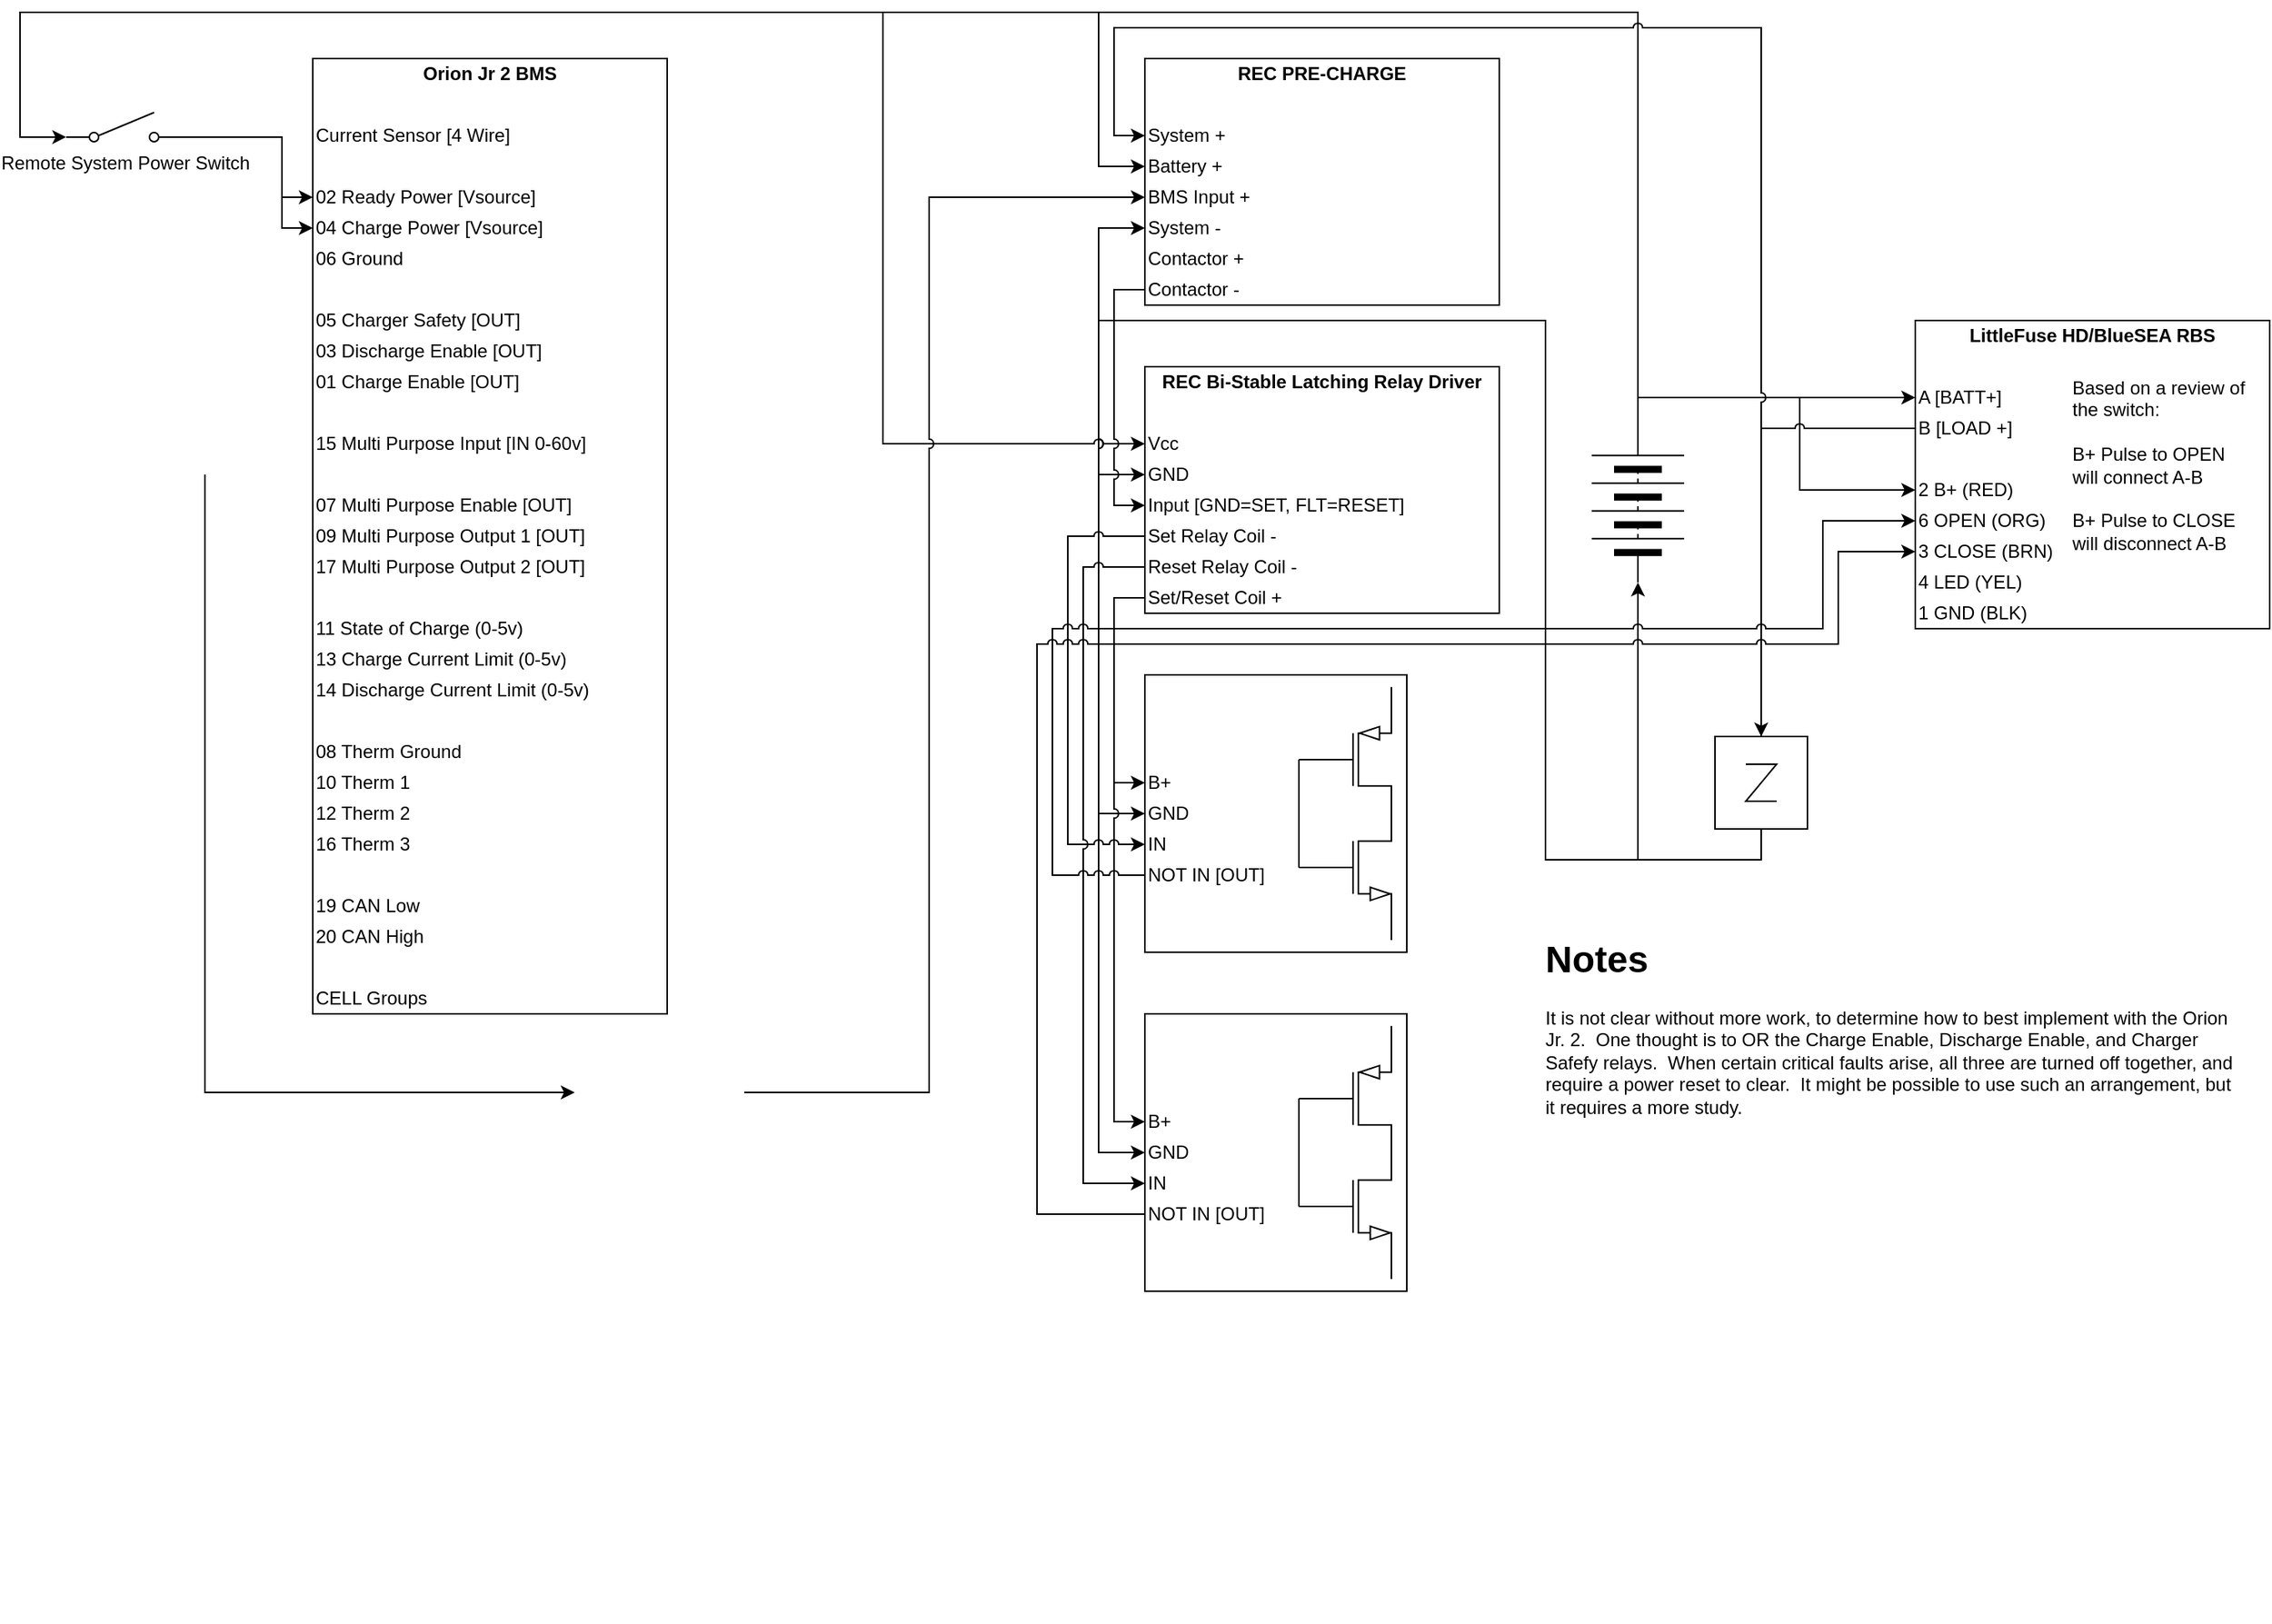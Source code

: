 <mxfile version="13.4.5" type="device"><diagram id="niUPnCOaJLG_jk_p79hX" name="Page-1"><mxGraphModel dx="3227" dy="1563" grid="1" gridSize="10" guides="1" tooltips="1" connect="1" arrows="1" fold="1" page="1" pageScale="1" pageWidth="850" pageHeight="1100" math="0" shadow="0"><root><mxCell id="0"/><mxCell id="1" parent="0"/><mxCell id="AgAAqXKB2tefLnuZM439-131" style="edgeStyle=orthogonalEdgeStyle;rounded=0;jumpStyle=arc;orthogonalLoop=1;jettySize=auto;html=1;exitX=0.5;exitY=1;exitDx=0;exitDy=0;exitPerimeter=0;entryX=0;entryY=0.5;entryDx=0;entryDy=0;" edge="1" parent="1" source="AgAAqXKB2tefLnuZM439-72" target="AgAAqXKB2tefLnuZM439-67"><mxGeometry relative="1" as="geometry"><Array as="points"><mxPoint x="340" y="575"/><mxPoint x="200" y="575"/><mxPoint x="200" y="225"/><mxPoint x="-90" y="225"/><mxPoint x="-90" y="765"/></Array></mxGeometry></mxCell><mxCell id="AgAAqXKB2tefLnuZM439-19" value="" style="group" vertex="1" connectable="0" parent="1"><mxGeometry x="-60" y="55" width="230" height="160" as="geometry"/></mxCell><mxCell id="AgAAqXKB2tefLnuZM439-20" value="" style="group" vertex="1" connectable="0" parent="AgAAqXKB2tefLnuZM439-19"><mxGeometry width="230" height="160" as="geometry"/></mxCell><mxCell id="AgAAqXKB2tefLnuZM439-21" value="" style="rounded=0;whiteSpace=wrap;html=1;" vertex="1" parent="AgAAqXKB2tefLnuZM439-20"><mxGeometry width="230" height="160" as="geometry"/></mxCell><mxCell id="AgAAqXKB2tefLnuZM439-22" value="Contactor -" style="text;html=1;strokeColor=none;fillColor=none;align=left;verticalAlign=middle;whiteSpace=wrap;rounded=0;" vertex="1" parent="AgAAqXKB2tefLnuZM439-20"><mxGeometry y="140" width="200" height="20" as="geometry"/></mxCell><mxCell id="AgAAqXKB2tefLnuZM439-23" value="System +" style="text;html=1;strokeColor=none;fillColor=none;align=left;verticalAlign=middle;whiteSpace=wrap;rounded=0;" vertex="1" parent="AgAAqXKB2tefLnuZM439-20"><mxGeometry y="40" width="200" height="20" as="geometry"/></mxCell><mxCell id="AgAAqXKB2tefLnuZM439-24" value="Contactor +" style="text;html=1;strokeColor=none;fillColor=none;align=left;verticalAlign=middle;whiteSpace=wrap;rounded=0;" vertex="1" parent="AgAAqXKB2tefLnuZM439-20"><mxGeometry y="120" width="200" height="20" as="geometry"/></mxCell><mxCell id="AgAAqXKB2tefLnuZM439-25" value="Battery +" style="text;html=1;strokeColor=none;fillColor=none;align=left;verticalAlign=middle;whiteSpace=wrap;rounded=0;" vertex="1" parent="AgAAqXKB2tefLnuZM439-20"><mxGeometry y="60" width="200" height="20" as="geometry"/></mxCell><mxCell id="AgAAqXKB2tefLnuZM439-26" value="System -" style="text;html=1;strokeColor=none;fillColor=none;align=left;verticalAlign=middle;whiteSpace=wrap;rounded=0;" vertex="1" parent="AgAAqXKB2tefLnuZM439-20"><mxGeometry y="100" width="200" height="20" as="geometry"/></mxCell><mxCell id="AgAAqXKB2tefLnuZM439-27" value="BMS Input +" style="text;html=1;strokeColor=none;fillColor=none;align=left;verticalAlign=middle;whiteSpace=wrap;rounded=0;" vertex="1" parent="AgAAqXKB2tefLnuZM439-20"><mxGeometry y="80" width="200" height="20" as="geometry"/></mxCell><mxCell id="AgAAqXKB2tefLnuZM439-28" value="&lt;b&gt;REC PRE-CHARGE&lt;/b&gt;" style="text;html=1;strokeColor=none;fillColor=none;align=center;verticalAlign=middle;whiteSpace=wrap;rounded=0;" vertex="1" parent="AgAAqXKB2tefLnuZM439-20"><mxGeometry width="230" height="20" as="geometry"/></mxCell><mxCell id="AgAAqXKB2tefLnuZM439-29" value="" style="group" vertex="1" connectable="0" parent="1"><mxGeometry x="-60" y="255" width="230" height="160" as="geometry"/></mxCell><mxCell id="AgAAqXKB2tefLnuZM439-30" value="" style="group" vertex="1" connectable="0" parent="AgAAqXKB2tefLnuZM439-29"><mxGeometry width="230" height="160" as="geometry"/></mxCell><mxCell id="AgAAqXKB2tefLnuZM439-31" value="" style="group" vertex="1" connectable="0" parent="AgAAqXKB2tefLnuZM439-30"><mxGeometry width="230" height="160" as="geometry"/></mxCell><mxCell id="AgAAqXKB2tefLnuZM439-32" value="" style="rounded=0;whiteSpace=wrap;html=1;" vertex="1" parent="AgAAqXKB2tefLnuZM439-31"><mxGeometry width="230" height="160" as="geometry"/></mxCell><mxCell id="AgAAqXKB2tefLnuZM439-33" value="Set/Reset Coil +" style="text;html=1;strokeColor=none;fillColor=none;align=left;verticalAlign=middle;whiteSpace=wrap;rounded=0;" vertex="1" parent="AgAAqXKB2tefLnuZM439-31"><mxGeometry y="140" width="200" height="20" as="geometry"/></mxCell><mxCell id="AgAAqXKB2tefLnuZM439-34" value="Vcc" style="text;html=1;strokeColor=none;fillColor=none;align=left;verticalAlign=middle;whiteSpace=wrap;rounded=0;" vertex="1" parent="AgAAqXKB2tefLnuZM439-31"><mxGeometry y="40" width="200" height="20" as="geometry"/></mxCell><mxCell id="AgAAqXKB2tefLnuZM439-35" value="Reset Relay Coil -" style="text;html=1;strokeColor=none;fillColor=none;align=left;verticalAlign=middle;whiteSpace=wrap;rounded=0;" vertex="1" parent="AgAAqXKB2tefLnuZM439-31"><mxGeometry y="120" width="200" height="20" as="geometry"/></mxCell><mxCell id="AgAAqXKB2tefLnuZM439-36" value="GND" style="text;html=1;strokeColor=none;fillColor=none;align=left;verticalAlign=middle;whiteSpace=wrap;rounded=0;" vertex="1" parent="AgAAqXKB2tefLnuZM439-31"><mxGeometry y="60" width="200" height="20" as="geometry"/></mxCell><mxCell id="AgAAqXKB2tefLnuZM439-37" value="Set Relay Coil -" style="text;html=1;strokeColor=none;fillColor=none;align=left;verticalAlign=middle;whiteSpace=wrap;rounded=0;" vertex="1" parent="AgAAqXKB2tefLnuZM439-31"><mxGeometry y="100" width="200" height="20" as="geometry"/></mxCell><mxCell id="AgAAqXKB2tefLnuZM439-38" value="Input [GND=SET, FLT=RESET]" style="text;html=1;strokeColor=none;fillColor=none;align=left;verticalAlign=middle;whiteSpace=wrap;rounded=0;" vertex="1" parent="AgAAqXKB2tefLnuZM439-31"><mxGeometry y="80" width="200" height="20" as="geometry"/></mxCell><mxCell id="AgAAqXKB2tefLnuZM439-39" value="&lt;b&gt;REC Bi-Stable Latching Relay Driver&lt;/b&gt;" style="text;html=1;strokeColor=none;fillColor=none;align=center;verticalAlign=middle;whiteSpace=wrap;rounded=0;" vertex="1" parent="AgAAqXKB2tefLnuZM439-31"><mxGeometry width="230" height="20" as="geometry"/></mxCell><mxCell id="AgAAqXKB2tefLnuZM439-40" value="" style="group" vertex="1" connectable="0" parent="1"><mxGeometry x="440" y="225.0" width="230" height="200" as="geometry"/></mxCell><mxCell id="AgAAqXKB2tefLnuZM439-41" value="" style="rounded=0;whiteSpace=wrap;html=1;" vertex="1" parent="AgAAqXKB2tefLnuZM439-40"><mxGeometry width="230" height="200" as="geometry"/></mxCell><mxCell id="AgAAqXKB2tefLnuZM439-42" value="3 CLOSE (BRN)" style="text;html=1;strokeColor=none;fillColor=none;align=left;verticalAlign=middle;whiteSpace=wrap;rounded=0;" vertex="1" parent="AgAAqXKB2tefLnuZM439-40"><mxGeometry y="140" width="200" height="20" as="geometry"/></mxCell><mxCell id="AgAAqXKB2tefLnuZM439-43" value="A [BATT+]" style="text;html=1;strokeColor=none;fillColor=none;align=left;verticalAlign=middle;whiteSpace=wrap;rounded=0;" vertex="1" parent="AgAAqXKB2tefLnuZM439-40"><mxGeometry y="40" width="200" height="20" as="geometry"/></mxCell><mxCell id="AgAAqXKB2tefLnuZM439-44" value="6 OPEN (ORG)" style="text;html=1;strokeColor=none;fillColor=none;align=left;verticalAlign=middle;whiteSpace=wrap;rounded=0;" vertex="1" parent="AgAAqXKB2tefLnuZM439-40"><mxGeometry y="120" width="200" height="20" as="geometry"/></mxCell><mxCell id="AgAAqXKB2tefLnuZM439-45" value="B [LOAD +]" style="text;html=1;strokeColor=none;fillColor=none;align=left;verticalAlign=middle;whiteSpace=wrap;rounded=0;" vertex="1" parent="AgAAqXKB2tefLnuZM439-40"><mxGeometry y="60" width="200" height="20" as="geometry"/></mxCell><mxCell id="AgAAqXKB2tefLnuZM439-46" value="2 B+ (RED)" style="text;html=1;strokeColor=none;fillColor=none;align=left;verticalAlign=middle;whiteSpace=wrap;rounded=0;" vertex="1" parent="AgAAqXKB2tefLnuZM439-40"><mxGeometry y="100" width="200" height="20" as="geometry"/></mxCell><mxCell id="AgAAqXKB2tefLnuZM439-47" value="&lt;b&gt;LittleFuse HD/BlueSEA RBS&lt;/b&gt;" style="text;html=1;strokeColor=none;fillColor=none;align=center;verticalAlign=middle;whiteSpace=wrap;rounded=0;" vertex="1" parent="AgAAqXKB2tefLnuZM439-40"><mxGeometry width="230" height="20" as="geometry"/></mxCell><mxCell id="AgAAqXKB2tefLnuZM439-48" value="1 GND (BLK)" style="text;html=1;strokeColor=none;fillColor=none;align=left;verticalAlign=middle;whiteSpace=wrap;rounded=0;" vertex="1" parent="AgAAqXKB2tefLnuZM439-40"><mxGeometry y="180" width="200" height="20" as="geometry"/></mxCell><mxCell id="AgAAqXKB2tefLnuZM439-49" value="4 LED (YEL)" style="text;html=1;strokeColor=none;fillColor=none;align=left;verticalAlign=middle;whiteSpace=wrap;rounded=0;" vertex="1" parent="AgAAqXKB2tefLnuZM439-40"><mxGeometry y="160" width="200" height="20" as="geometry"/></mxCell><mxCell id="AgAAqXKB2tefLnuZM439-50" value="Based on a review of the switch:&lt;br&gt;&lt;br&gt;B+ Pulse to OPEN will connect A-B&lt;br&gt;&lt;br&gt;B+ Pulse to CLOSE will disconnect A-B" style="text;html=1;strokeColor=none;fillColor=none;align=left;verticalAlign=top;whiteSpace=wrap;rounded=0;" vertex="1" parent="AgAAqXKB2tefLnuZM439-40"><mxGeometry x="100" y="30" width="120" height="160" as="geometry"/></mxCell><mxCell id="AgAAqXKB2tefLnuZM439-51" value="" style="group" vertex="1" connectable="0" parent="1"><mxGeometry x="-60" y="455.0" width="170" height="180" as="geometry"/></mxCell><mxCell id="AgAAqXKB2tefLnuZM439-52" value="" style="rounded=0;whiteSpace=wrap;html=1;align=left;" vertex="1" parent="AgAAqXKB2tefLnuZM439-51"><mxGeometry width="170" height="180" as="geometry"/></mxCell><mxCell id="AgAAqXKB2tefLnuZM439-53" value="" style="verticalLabelPosition=bottom;shadow=0;dashed=0;align=center;html=1;verticalAlign=top;shape=mxgraph.electrical.transistors.pmos;pointerEvents=1;" vertex="1" parent="AgAAqXKB2tefLnuZM439-51"><mxGeometry x="100" y="5" width="60" height="100" as="geometry"/></mxCell><mxCell id="AgAAqXKB2tefLnuZM439-54" style="edgeStyle=none;rounded=0;orthogonalLoop=1;jettySize=auto;html=1;exitX=0;exitY=0.5;exitDx=0;exitDy=0;exitPerimeter=0;entryX=0;entryY=0.5;entryDx=0;entryDy=0;entryPerimeter=0;endArrow=none;endFill=0;" edge="1" parent="AgAAqXKB2tefLnuZM439-51" source="AgAAqXKB2tefLnuZM439-55" target="AgAAqXKB2tefLnuZM439-53"><mxGeometry relative="1" as="geometry"/></mxCell><mxCell id="AgAAqXKB2tefLnuZM439-55" value="" style="verticalLabelPosition=bottom;shadow=0;dashed=0;align=center;html=1;verticalAlign=top;shape=mxgraph.electrical.transistors.nmos;pointerEvents=1;" vertex="1" parent="AgAAqXKB2tefLnuZM439-51"><mxGeometry x="100" y="75" width="60" height="100" as="geometry"/></mxCell><mxCell id="AgAAqXKB2tefLnuZM439-56" value="B+" style="text;html=1;strokeColor=none;fillColor=none;align=left;verticalAlign=middle;whiteSpace=wrap;rounded=0;" vertex="1" parent="AgAAqXKB2tefLnuZM439-51"><mxGeometry y="60" width="70" height="20" as="geometry"/></mxCell><mxCell id="AgAAqXKB2tefLnuZM439-57" value="GND" style="text;html=1;strokeColor=none;fillColor=none;align=left;verticalAlign=middle;whiteSpace=wrap;rounded=0;" vertex="1" parent="AgAAqXKB2tefLnuZM439-51"><mxGeometry y="80" width="70" height="20" as="geometry"/></mxCell><mxCell id="AgAAqXKB2tefLnuZM439-58" value="NOT IN [OUT]" style="text;html=1;strokeColor=none;fillColor=none;align=left;verticalAlign=middle;whiteSpace=wrap;rounded=0;" vertex="1" parent="AgAAqXKB2tefLnuZM439-51"><mxGeometry y="120" width="90" height="20" as="geometry"/></mxCell><mxCell id="AgAAqXKB2tefLnuZM439-59" value="IN" style="text;html=1;strokeColor=none;fillColor=none;align=left;verticalAlign=middle;whiteSpace=wrap;rounded=0;" vertex="1" parent="AgAAqXKB2tefLnuZM439-51"><mxGeometry y="100" width="70" height="20" as="geometry"/></mxCell><mxCell id="AgAAqXKB2tefLnuZM439-61" value="" style="group" vertex="1" connectable="0" parent="1"><mxGeometry x="-60" y="675.0" width="170" height="180" as="geometry"/></mxCell><mxCell id="AgAAqXKB2tefLnuZM439-62" value="" style="rounded=0;whiteSpace=wrap;html=1;align=left;" vertex="1" parent="AgAAqXKB2tefLnuZM439-61"><mxGeometry width="170" height="180" as="geometry"/></mxCell><mxCell id="AgAAqXKB2tefLnuZM439-63" value="" style="verticalLabelPosition=bottom;shadow=0;dashed=0;align=center;html=1;verticalAlign=top;shape=mxgraph.electrical.transistors.pmos;pointerEvents=1;" vertex="1" parent="AgAAqXKB2tefLnuZM439-61"><mxGeometry x="100" y="5" width="60" height="100" as="geometry"/></mxCell><mxCell id="AgAAqXKB2tefLnuZM439-64" style="edgeStyle=none;rounded=0;orthogonalLoop=1;jettySize=auto;html=1;exitX=0;exitY=0.5;exitDx=0;exitDy=0;exitPerimeter=0;entryX=0;entryY=0.5;entryDx=0;entryDy=0;entryPerimeter=0;endArrow=none;endFill=0;" edge="1" parent="AgAAqXKB2tefLnuZM439-61" source="AgAAqXKB2tefLnuZM439-65" target="AgAAqXKB2tefLnuZM439-63"><mxGeometry relative="1" as="geometry"/></mxCell><mxCell id="AgAAqXKB2tefLnuZM439-65" value="" style="verticalLabelPosition=bottom;shadow=0;dashed=0;align=center;html=1;verticalAlign=top;shape=mxgraph.electrical.transistors.nmos;pointerEvents=1;" vertex="1" parent="AgAAqXKB2tefLnuZM439-61"><mxGeometry x="100" y="75" width="60" height="100" as="geometry"/></mxCell><mxCell id="AgAAqXKB2tefLnuZM439-66" value="B+" style="text;html=1;strokeColor=none;fillColor=none;align=left;verticalAlign=middle;whiteSpace=wrap;rounded=0;" vertex="1" parent="AgAAqXKB2tefLnuZM439-61"><mxGeometry y="60" width="70" height="20" as="geometry"/></mxCell><mxCell id="AgAAqXKB2tefLnuZM439-67" value="GND" style="text;html=1;strokeColor=none;fillColor=none;align=left;verticalAlign=middle;whiteSpace=wrap;rounded=0;" vertex="1" parent="AgAAqXKB2tefLnuZM439-61"><mxGeometry y="80" width="70" height="20" as="geometry"/></mxCell><mxCell id="AgAAqXKB2tefLnuZM439-68" value="NOT IN [OUT]" style="text;html=1;strokeColor=none;fillColor=none;align=left;verticalAlign=middle;whiteSpace=wrap;rounded=0;" vertex="1" parent="AgAAqXKB2tefLnuZM439-61"><mxGeometry y="120" width="90" height="20" as="geometry"/></mxCell><mxCell id="AgAAqXKB2tefLnuZM439-69" value="IN" style="text;html=1;strokeColor=none;fillColor=none;align=left;verticalAlign=middle;whiteSpace=wrap;rounded=0;" vertex="1" parent="AgAAqXKB2tefLnuZM439-61"><mxGeometry y="100" width="70" height="20" as="geometry"/></mxCell><mxCell id="AgAAqXKB2tefLnuZM439-71" style="edgeStyle=orthogonalEdgeStyle;rounded=0;orthogonalLoop=1;jettySize=auto;html=1;exitX=1;exitY=0.5;exitDx=0;exitDy=0;entryX=0;entryY=0.5;entryDx=0;entryDy=0;" edge="1" parent="1" source="AgAAqXKB2tefLnuZM439-70" target="AgAAqXKB2tefLnuZM439-43"><mxGeometry relative="1" as="geometry"/></mxCell><mxCell id="AgAAqXKB2tefLnuZM439-77" style="edgeStyle=orthogonalEdgeStyle;rounded=0;jumpStyle=arc;orthogonalLoop=1;jettySize=auto;html=1;exitX=1;exitY=0.5;exitDx=0;exitDy=0;entryX=0;entryY=0.5;entryDx=0;entryDy=0;" edge="1" parent="1" source="AgAAqXKB2tefLnuZM439-70" target="AgAAqXKB2tefLnuZM439-25"><mxGeometry relative="1" as="geometry"><mxPoint x="210" y="205" as="targetPoint"/><Array as="points"><mxPoint x="260" y="25"/><mxPoint x="-90" y="25"/><mxPoint x="-90" y="125"/></Array></mxGeometry></mxCell><mxCell id="AgAAqXKB2tefLnuZM439-81" style="edgeStyle=orthogonalEdgeStyle;rounded=0;jumpStyle=arc;orthogonalLoop=1;jettySize=auto;html=1;exitX=1;exitY=0.5;exitDx=0;exitDy=0;entryX=0;entryY=0.84;entryDx=0;entryDy=0;entryPerimeter=0;" edge="1" parent="1" source="AgAAqXKB2tefLnuZM439-70" target="AgAAqXKB2tefLnuZM439-78"><mxGeometry relative="1" as="geometry"><mxPoint x="-670" y="25" as="targetPoint"/><Array as="points"><mxPoint x="260" y="25"/><mxPoint x="-790" y="25"/><mxPoint x="-790" y="106"/></Array></mxGeometry></mxCell><mxCell id="AgAAqXKB2tefLnuZM439-84" style="edgeStyle=orthogonalEdgeStyle;rounded=0;jumpStyle=arc;orthogonalLoop=1;jettySize=auto;html=1;exitX=1;exitY=0.5;exitDx=0;exitDy=0;entryX=0;entryY=0.5;entryDx=0;entryDy=0;" edge="1" parent="1" source="AgAAqXKB2tefLnuZM439-70" target="AgAAqXKB2tefLnuZM439-34"><mxGeometry relative="1" as="geometry"><Array as="points"><mxPoint x="260" y="25"/><mxPoint x="-230" y="25"/><mxPoint x="-230" y="305"/></Array></mxGeometry></mxCell><mxCell id="AgAAqXKB2tefLnuZM439-97" style="edgeStyle=orthogonalEdgeStyle;rounded=0;jumpStyle=arc;orthogonalLoop=1;jettySize=auto;html=1;exitX=1;exitY=0.5;exitDx=0;exitDy=0;entryX=0;entryY=0.5;entryDx=0;entryDy=0;" edge="1" parent="1" source="AgAAqXKB2tefLnuZM439-70" target="AgAAqXKB2tefLnuZM439-46"><mxGeometry relative="1" as="geometry"/></mxCell><mxCell id="AgAAqXKB2tefLnuZM439-70" value="" style="pointerEvents=1;verticalLabelPosition=bottom;shadow=0;dashed=0;align=center;html=1;verticalAlign=top;shape=mxgraph.electrical.miscellaneous.batteryStack;rotation=-90;" vertex="1" parent="1"><mxGeometry x="210" y="315" width="100" height="60" as="geometry"/></mxCell><mxCell id="AgAAqXKB2tefLnuZM439-74" style="edgeStyle=orthogonalEdgeStyle;rounded=0;orthogonalLoop=1;jettySize=auto;html=1;exitX=0.5;exitY=1;exitDx=0;exitDy=0;exitPerimeter=0;entryX=0;entryY=0.5;entryDx=0;entryDy=0;" edge="1" parent="1" source="AgAAqXKB2tefLnuZM439-72" target="AgAAqXKB2tefLnuZM439-70"><mxGeometry relative="1" as="geometry"/></mxCell><mxCell id="AgAAqXKB2tefLnuZM439-76" style="edgeStyle=orthogonalEdgeStyle;rounded=0;orthogonalLoop=1;jettySize=auto;html=1;exitX=0.5;exitY=0;exitDx=0;exitDy=0;exitPerimeter=0;entryX=0;entryY=0.5;entryDx=0;entryDy=0;jumpStyle=arc;" edge="1" parent="1" source="AgAAqXKB2tefLnuZM439-72" target="AgAAqXKB2tefLnuZM439-23"><mxGeometry relative="1" as="geometry"><Array as="points"><mxPoint x="340" y="35"/><mxPoint x="-80" y="35"/><mxPoint x="-80" y="105"/></Array></mxGeometry></mxCell><mxCell id="AgAAqXKB2tefLnuZM439-82" style="edgeStyle=orthogonalEdgeStyle;rounded=0;jumpStyle=arc;orthogonalLoop=1;jettySize=auto;html=1;exitX=0.5;exitY=1;exitDx=0;exitDy=0;exitPerimeter=0;entryX=0;entryY=0.5;entryDx=0;entryDy=0;" edge="1" parent="1" source="AgAAqXKB2tefLnuZM439-72" target="AgAAqXKB2tefLnuZM439-26"><mxGeometry relative="1" as="geometry"><Array as="points"><mxPoint x="340" y="575"/><mxPoint x="200" y="575"/><mxPoint x="200" y="225"/><mxPoint x="-90" y="225"/><mxPoint x="-90" y="165"/></Array></mxGeometry></mxCell><mxCell id="AgAAqXKB2tefLnuZM439-128" style="edgeStyle=orthogonalEdgeStyle;rounded=0;jumpStyle=arc;orthogonalLoop=1;jettySize=auto;html=1;exitX=0.5;exitY=1;exitDx=0;exitDy=0;exitPerimeter=0;entryX=0;entryY=0.5;entryDx=0;entryDy=0;" edge="1" parent="1" source="AgAAqXKB2tefLnuZM439-72" target="AgAAqXKB2tefLnuZM439-36"><mxGeometry relative="1" as="geometry"><Array as="points"><mxPoint x="340" y="575"/><mxPoint x="200" y="575"/><mxPoint x="200" y="225"/><mxPoint x="-90" y="225"/><mxPoint x="-90" y="325"/></Array></mxGeometry></mxCell><mxCell id="AgAAqXKB2tefLnuZM439-130" style="edgeStyle=orthogonalEdgeStyle;rounded=0;jumpStyle=arc;orthogonalLoop=1;jettySize=auto;html=1;exitX=0.5;exitY=1;exitDx=0;exitDy=0;exitPerimeter=0;entryX=0;entryY=0.5;entryDx=0;entryDy=0;" edge="1" parent="1" source="AgAAqXKB2tefLnuZM439-72" target="AgAAqXKB2tefLnuZM439-57"><mxGeometry relative="1" as="geometry"><Array as="points"><mxPoint x="340" y="575"/><mxPoint x="200" y="575"/><mxPoint x="200" y="225"/><mxPoint x="-90" y="225"/><mxPoint x="-90" y="545"/></Array></mxGeometry></mxCell><mxCell id="AgAAqXKB2tefLnuZM439-72" value="" style="pointerEvents=1;verticalLabelPosition=bottom;shadow=0;dashed=0;align=center;html=1;verticalAlign=top;shape=mxgraph.electrical.miscellaneous.generic_component" vertex="1" parent="1"><mxGeometry x="310" y="495" width="60" height="60" as="geometry"/></mxCell><mxCell id="AgAAqXKB2tefLnuZM439-73" style="edgeStyle=orthogonalEdgeStyle;rounded=0;orthogonalLoop=1;jettySize=auto;html=1;exitX=0;exitY=0.5;exitDx=0;exitDy=0;entryX=0.5;entryY=0;entryDx=0;entryDy=0;entryPerimeter=0;jumpStyle=arc;" edge="1" parent="1" source="AgAAqXKB2tefLnuZM439-45" target="AgAAqXKB2tefLnuZM439-72"><mxGeometry relative="1" as="geometry"/></mxCell><mxCell id="AgAAqXKB2tefLnuZM439-79" style="edgeStyle=orthogonalEdgeStyle;rounded=0;jumpStyle=arc;orthogonalLoop=1;jettySize=auto;html=1;entryX=0;entryY=0.5;entryDx=0;entryDy=0;" edge="1" parent="1" target="AgAAqXKB2tefLnuZM439-27"><mxGeometry relative="1" as="geometry"><mxPoint x="-320" y="726" as="sourcePoint"/><Array as="points"><mxPoint x="-200" y="726"/><mxPoint x="-200" y="145"/></Array></mxGeometry></mxCell><mxCell id="AgAAqXKB2tefLnuZM439-157" style="edgeStyle=orthogonalEdgeStyle;rounded=0;jumpStyle=arc;orthogonalLoop=1;jettySize=auto;html=1;exitX=1;exitY=0.84;exitDx=0;exitDy=0;exitPerimeter=0;entryX=0;entryY=0.5;entryDx=0;entryDy=0;" edge="1" parent="1" source="AgAAqXKB2tefLnuZM439-78" target="AgAAqXKB2tefLnuZM439-136"><mxGeometry relative="1" as="geometry"><Array as="points"><mxPoint x="-620" y="106"/><mxPoint x="-620" y="145"/></Array></mxGeometry></mxCell><mxCell id="AgAAqXKB2tefLnuZM439-158" style="edgeStyle=orthogonalEdgeStyle;rounded=0;jumpStyle=arc;orthogonalLoop=1;jettySize=auto;html=1;exitX=1;exitY=0.84;exitDx=0;exitDy=0;exitPerimeter=0;entryX=0;entryY=0.5;entryDx=0;entryDy=0;" edge="1" parent="1" source="AgAAqXKB2tefLnuZM439-78" target="AgAAqXKB2tefLnuZM439-138"><mxGeometry relative="1" as="geometry"><Array as="points"><mxPoint x="-620" y="106"/><mxPoint x="-620" y="165"/></Array></mxGeometry></mxCell><mxCell id="AgAAqXKB2tefLnuZM439-78" value="Remote System Power Switch" style="pointerEvents=1;verticalLabelPosition=bottom;shadow=0;dashed=0;align=center;html=1;verticalAlign=top;shape=mxgraph.electrical.electro-mechanical.simple_switch;" vertex="1" parent="1"><mxGeometry x="-760" y="90" width="75" height="19" as="geometry"/></mxCell><mxCell id="AgAAqXKB2tefLnuZM439-88" style="edgeStyle=orthogonalEdgeStyle;rounded=0;jumpStyle=arc;orthogonalLoop=1;jettySize=auto;html=1;exitX=0;exitY=0.5;exitDx=0;exitDy=0;entryX=0;entryY=0.5;entryDx=0;entryDy=0;" edge="1" parent="1" source="AgAAqXKB2tefLnuZM439-33" target="AgAAqXKB2tefLnuZM439-56"><mxGeometry relative="1" as="geometry"/></mxCell><mxCell id="AgAAqXKB2tefLnuZM439-89" style="edgeStyle=orthogonalEdgeStyle;rounded=0;jumpStyle=arc;orthogonalLoop=1;jettySize=auto;html=1;exitX=0;exitY=0.5;exitDx=0;exitDy=0;entryX=0;entryY=0.5;entryDx=0;entryDy=0;" edge="1" parent="1" source="AgAAqXKB2tefLnuZM439-33" target="AgAAqXKB2tefLnuZM439-66"><mxGeometry relative="1" as="geometry"/></mxCell><mxCell id="AgAAqXKB2tefLnuZM439-90" style="edgeStyle=orthogonalEdgeStyle;rounded=0;jumpStyle=arc;orthogonalLoop=1;jettySize=auto;html=1;exitX=0;exitY=0.5;exitDx=0;exitDy=0;entryX=0;entryY=0.5;entryDx=0;entryDy=0;" edge="1" parent="1" source="AgAAqXKB2tefLnuZM439-37" target="AgAAqXKB2tefLnuZM439-59"><mxGeometry relative="1" as="geometry"><Array as="points"><mxPoint x="-110" y="365"/><mxPoint x="-110" y="565"/></Array></mxGeometry></mxCell><mxCell id="AgAAqXKB2tefLnuZM439-91" style="edgeStyle=orthogonalEdgeStyle;rounded=0;jumpStyle=arc;orthogonalLoop=1;jettySize=auto;html=1;exitX=0;exitY=0.5;exitDx=0;exitDy=0;entryX=0;entryY=0.5;entryDx=0;entryDy=0;" edge="1" parent="1" source="AgAAqXKB2tefLnuZM439-35" target="AgAAqXKB2tefLnuZM439-69"><mxGeometry relative="1" as="geometry"><Array as="points"><mxPoint x="-100" y="385"/><mxPoint x="-100" y="785"/></Array></mxGeometry></mxCell><mxCell id="AgAAqXKB2tefLnuZM439-95" style="edgeStyle=orthogonalEdgeStyle;rounded=0;jumpStyle=arc;orthogonalLoop=1;jettySize=auto;html=1;exitX=0;exitY=0.5;exitDx=0;exitDy=0;entryX=0;entryY=0.5;entryDx=0;entryDy=0;" edge="1" parent="1" source="AgAAqXKB2tefLnuZM439-58" target="AgAAqXKB2tefLnuZM439-44"><mxGeometry relative="1" as="geometry"><Array as="points"><mxPoint x="-120" y="585"/><mxPoint x="-120" y="425"/><mxPoint x="380" y="425"/><mxPoint x="380" y="355"/></Array></mxGeometry></mxCell><mxCell id="AgAAqXKB2tefLnuZM439-116" style="edgeStyle=orthogonalEdgeStyle;rounded=0;jumpStyle=arc;orthogonalLoop=1;jettySize=auto;html=1;" edge="1" parent="1"><mxGeometry relative="1" as="geometry"><mxPoint x="-670" y="325" as="sourcePoint"/><mxPoint x="-430" y="726" as="targetPoint"/><Array as="points"><mxPoint x="-670" y="325"/><mxPoint x="-670" y="726"/></Array></mxGeometry></mxCell><mxCell id="AgAAqXKB2tefLnuZM439-117" value="&lt;h1&gt;Notes&lt;/h1&gt;&lt;p&gt;It is not clear without more work, to determine how to best implement with the Orion Jr. 2.&amp;nbsp; One thought is to OR the Charge Enable, Discharge Enable, and Charger Safefy relays.&amp;nbsp; When certain critical faults arise, all three are turned off together, and require a power reset to clear.&amp;nbsp; It might be possible to use such an arrangement, but it requires a more study.&lt;/p&gt;&lt;p&gt;&lt;br&gt;&lt;/p&gt;" style="text;html=1;strokeColor=none;fillColor=none;spacing=5;spacingTop=-20;whiteSpace=wrap;overflow=hidden;rounded=0;" vertex="1" parent="1"><mxGeometry x="195" y="620" width="460" height="450" as="geometry"/></mxCell><mxCell id="AgAAqXKB2tefLnuZM439-129" style="edgeStyle=orthogonalEdgeStyle;rounded=0;jumpStyle=arc;orthogonalLoop=1;jettySize=auto;html=1;exitX=0;exitY=0.5;exitDx=0;exitDy=0;entryX=0;entryY=0.5;entryDx=0;entryDy=0;" edge="1" parent="1" source="AgAAqXKB2tefLnuZM439-22" target="AgAAqXKB2tefLnuZM439-38"><mxGeometry relative="1" as="geometry"/></mxCell><mxCell id="AgAAqXKB2tefLnuZM439-96" style="edgeStyle=orthogonalEdgeStyle;rounded=0;jumpStyle=arc;orthogonalLoop=1;jettySize=auto;html=1;exitX=0;exitY=0.5;exitDx=0;exitDy=0;entryX=0;entryY=0.5;entryDx=0;entryDy=0;" edge="1" parent="1" source="AgAAqXKB2tefLnuZM439-68" target="AgAAqXKB2tefLnuZM439-42"><mxGeometry relative="1" as="geometry"><Array as="points"><mxPoint x="-130" y="805"/><mxPoint x="-130" y="435"/><mxPoint x="390" y="435"/><mxPoint x="390" y="375"/></Array></mxGeometry></mxCell><mxCell id="AgAAqXKB2tefLnuZM439-133" value="" style="group" vertex="1" connectable="0" parent="1"><mxGeometry x="-600" y="55" width="230" height="620" as="geometry"/></mxCell><mxCell id="AgAAqXKB2tefLnuZM439-134" value="" style="rounded=0;whiteSpace=wrap;html=1;" vertex="1" parent="AgAAqXKB2tefLnuZM439-133"><mxGeometry width="230" height="620" as="geometry"/></mxCell><mxCell id="AgAAqXKB2tefLnuZM439-135" value="01 Charge Enable [OUT]" style="text;html=1;strokeColor=none;fillColor=none;align=left;verticalAlign=middle;whiteSpace=wrap;rounded=0;" vertex="1" parent="AgAAqXKB2tefLnuZM439-133"><mxGeometry y="200" width="200" height="20" as="geometry"/></mxCell><mxCell id="AgAAqXKB2tefLnuZM439-136" value="02 Ready Power [Vsource]" style="text;html=1;strokeColor=none;fillColor=none;align=left;verticalAlign=middle;whiteSpace=wrap;rounded=0;" vertex="1" parent="AgAAqXKB2tefLnuZM439-133"><mxGeometry y="80" width="200" height="20" as="geometry"/></mxCell><mxCell id="AgAAqXKB2tefLnuZM439-137" value="03 Discharge Enable [OUT]" style="text;html=1;strokeColor=none;fillColor=none;align=left;verticalAlign=middle;whiteSpace=wrap;rounded=0;" vertex="1" parent="AgAAqXKB2tefLnuZM439-133"><mxGeometry y="180" width="200" height="20" as="geometry"/></mxCell><mxCell id="AgAAqXKB2tefLnuZM439-138" value="04 Charge Power [Vsource]" style="text;html=1;strokeColor=none;fillColor=none;align=left;verticalAlign=middle;whiteSpace=wrap;rounded=0;" vertex="1" parent="AgAAqXKB2tefLnuZM439-133"><mxGeometry y="100" width="200" height="20" as="geometry"/></mxCell><mxCell id="AgAAqXKB2tefLnuZM439-139" value="05 Charger Safety [OUT]" style="text;html=1;strokeColor=none;fillColor=none;align=left;verticalAlign=middle;whiteSpace=wrap;rounded=0;" vertex="1" parent="AgAAqXKB2tefLnuZM439-133"><mxGeometry y="160" width="200" height="20" as="geometry"/></mxCell><mxCell id="AgAAqXKB2tefLnuZM439-140" value="06 Ground" style="text;html=1;strokeColor=none;fillColor=none;align=left;verticalAlign=middle;whiteSpace=wrap;rounded=0;" vertex="1" parent="AgAAqXKB2tefLnuZM439-133"><mxGeometry y="120" width="200" height="20" as="geometry"/></mxCell><mxCell id="AgAAqXKB2tefLnuZM439-141" value="07 Multi Purpose Enable [OUT]" style="text;html=1;strokeColor=none;fillColor=none;align=left;verticalAlign=middle;whiteSpace=wrap;rounded=0;" vertex="1" parent="AgAAqXKB2tefLnuZM439-133"><mxGeometry y="280" width="200" height="20" as="geometry"/></mxCell><mxCell id="AgAAqXKB2tefLnuZM439-142" value="08 Therm Ground" style="text;html=1;strokeColor=none;fillColor=none;align=left;verticalAlign=middle;whiteSpace=wrap;rounded=0;" vertex="1" parent="AgAAqXKB2tefLnuZM439-133"><mxGeometry y="440" width="200" height="20" as="geometry"/></mxCell><mxCell id="AgAAqXKB2tefLnuZM439-143" value="09 Multi Purpose Output 1 [OUT]" style="text;html=1;strokeColor=none;fillColor=none;align=left;verticalAlign=middle;whiteSpace=wrap;rounded=0;" vertex="1" parent="AgAAqXKB2tefLnuZM439-133"><mxGeometry y="300" width="200" height="20" as="geometry"/></mxCell><mxCell id="AgAAqXKB2tefLnuZM439-144" value="10 Therm 1" style="text;html=1;strokeColor=none;fillColor=none;align=left;verticalAlign=middle;whiteSpace=wrap;rounded=0;" vertex="1" parent="AgAAqXKB2tefLnuZM439-133"><mxGeometry y="460" width="200" height="20" as="geometry"/></mxCell><mxCell id="AgAAqXKB2tefLnuZM439-145" value="11 State of Charge (0-5v)" style="text;html=1;strokeColor=none;fillColor=none;align=left;verticalAlign=middle;whiteSpace=wrap;rounded=0;" vertex="1" parent="AgAAqXKB2tefLnuZM439-133"><mxGeometry y="360" width="200" height="20" as="geometry"/></mxCell><mxCell id="AgAAqXKB2tefLnuZM439-146" value="12 Therm 2" style="text;html=1;strokeColor=none;fillColor=none;align=left;verticalAlign=middle;whiteSpace=wrap;rounded=0;" vertex="1" parent="AgAAqXKB2tefLnuZM439-133"><mxGeometry y="480" width="200" height="20" as="geometry"/></mxCell><mxCell id="AgAAqXKB2tefLnuZM439-147" value="13 Charge Current Limit (0-5v)" style="text;html=1;strokeColor=none;fillColor=none;align=left;verticalAlign=middle;whiteSpace=wrap;rounded=0;" vertex="1" parent="AgAAqXKB2tefLnuZM439-133"><mxGeometry y="380" width="200" height="20" as="geometry"/></mxCell><mxCell id="AgAAqXKB2tefLnuZM439-148" value="14 Discharge Current Limit (0-5v)" style="text;html=1;strokeColor=none;fillColor=none;align=left;verticalAlign=middle;whiteSpace=wrap;rounded=0;" vertex="1" parent="AgAAqXKB2tefLnuZM439-133"><mxGeometry y="400" width="200" height="20" as="geometry"/></mxCell><mxCell id="AgAAqXKB2tefLnuZM439-149" value="15 Multi Purpose Input [IN 0-60v]" style="text;html=1;strokeColor=none;fillColor=none;align=left;verticalAlign=middle;whiteSpace=wrap;rounded=0;" vertex="1" parent="AgAAqXKB2tefLnuZM439-133"><mxGeometry y="240" width="200" height="20" as="geometry"/></mxCell><mxCell id="AgAAqXKB2tefLnuZM439-150" value="16 Therm 3" style="text;html=1;strokeColor=none;fillColor=none;align=left;verticalAlign=middle;whiteSpace=wrap;rounded=0;" vertex="1" parent="AgAAqXKB2tefLnuZM439-133"><mxGeometry y="500" width="200" height="20" as="geometry"/></mxCell><mxCell id="AgAAqXKB2tefLnuZM439-151" value="17 Multi Purpose Output 2 [OUT]" style="text;html=1;strokeColor=none;fillColor=none;align=left;verticalAlign=middle;whiteSpace=wrap;rounded=0;" vertex="1" parent="AgAAqXKB2tefLnuZM439-133"><mxGeometry y="320" width="200" height="20" as="geometry"/></mxCell><mxCell id="AgAAqXKB2tefLnuZM439-152" value="19 CAN Low" style="text;html=1;strokeColor=none;fillColor=none;align=left;verticalAlign=middle;whiteSpace=wrap;rounded=0;" vertex="1" parent="AgAAqXKB2tefLnuZM439-133"><mxGeometry y="540" width="200" height="20" as="geometry"/></mxCell><mxCell id="AgAAqXKB2tefLnuZM439-153" value="20 CAN High" style="text;html=1;strokeColor=none;fillColor=none;align=left;verticalAlign=middle;whiteSpace=wrap;rounded=0;" vertex="1" parent="AgAAqXKB2tefLnuZM439-133"><mxGeometry y="560" width="200" height="20" as="geometry"/></mxCell><mxCell id="AgAAqXKB2tefLnuZM439-154" value="&lt;b&gt;Orion Jr 2 BMS&lt;/b&gt;" style="text;html=1;strokeColor=none;fillColor=none;align=center;verticalAlign=middle;whiteSpace=wrap;rounded=0;" vertex="1" parent="AgAAqXKB2tefLnuZM439-133"><mxGeometry width="230" height="20" as="geometry"/></mxCell><mxCell id="AgAAqXKB2tefLnuZM439-155" value="CELL Groups" style="text;html=1;strokeColor=none;fillColor=none;align=left;verticalAlign=middle;whiteSpace=wrap;rounded=0;" vertex="1" parent="AgAAqXKB2tefLnuZM439-133"><mxGeometry y="600" width="200" height="20" as="geometry"/></mxCell><mxCell id="AgAAqXKB2tefLnuZM439-156" value="Current Sensor [4 Wire]" style="text;html=1;strokeColor=none;fillColor=none;align=left;verticalAlign=middle;whiteSpace=wrap;rounded=0;" vertex="1" parent="AgAAqXKB2tefLnuZM439-133"><mxGeometry y="40" width="200" height="20" as="geometry"/></mxCell></root></mxGraphModel></diagram></mxfile>